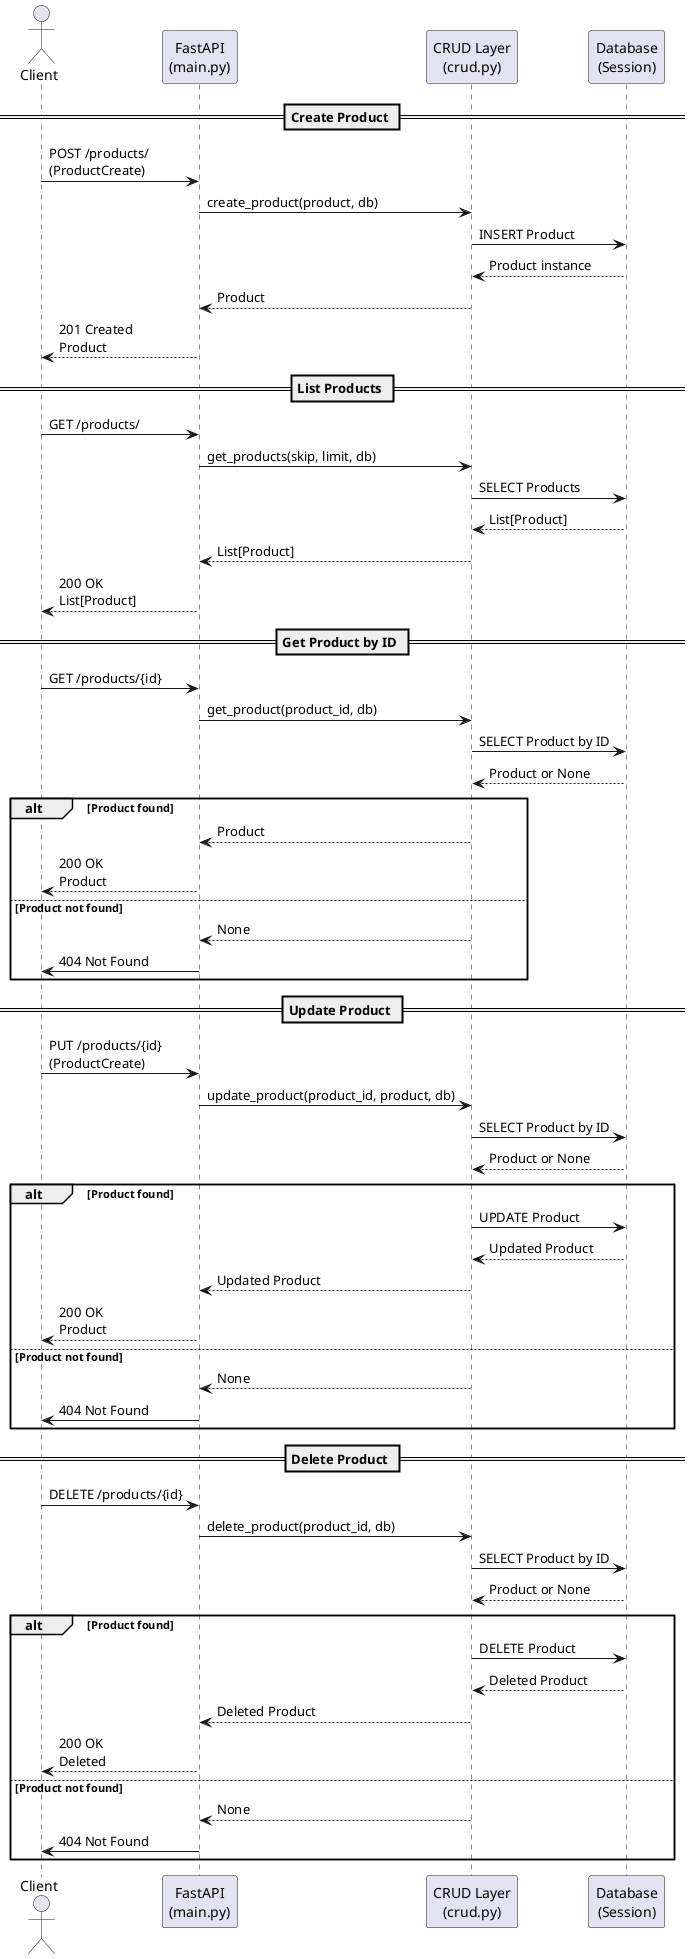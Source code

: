 @startuml
actor Client
participant "FastAPI\n(main.py)" as API
participant "CRUD Layer\n(crud.py)" as CRUD
participant "Database\n(Session)" as DB

== Create Product ==
Client -> API : POST /products/\n(ProductCreate)
API -> CRUD : create_product(product, db)
CRUD -> DB : INSERT Product
DB --> CRUD : Product instance
CRUD --> API : Product
API --> Client : 201 Created\nProduct

== List Products ==
Client -> API : GET /products/
API -> CRUD : get_products(skip, limit, db)
CRUD -> DB : SELECT Products
DB --> CRUD : List[Product]
CRUD --> API : List[Product]
API --> Client : 200 OK\nList[Product]

== Get Product by ID ==
Client -> API : GET /products/{id}
API -> CRUD : get_product(product_id, db)
CRUD -> DB : SELECT Product by ID
DB --> CRUD : Product or None
alt Product found
    CRUD --> API : Product
    API --> Client : 200 OK\nProduct
else Product not found
    CRUD --> API : None
    API -> Client : 404 Not Found
end

== Update Product ==
Client -> API : PUT /products/{id}\n(ProductCreate)
API -> CRUD : update_product(product_id, product, db)
CRUD -> DB : SELECT Product by ID
DB --> CRUD : Product or None
alt Product found
    CRUD -> DB : UPDATE Product
    DB --> CRUD : Updated Product
    CRUD --> API : Updated Product
    API --> Client : 200 OK\nProduct
else Product not found
    CRUD --> API : None
    API -> Client : 404 Not Found
end

== Delete Product ==
Client -> API : DELETE /products/{id}
API -> CRUD : delete_product(product_id, db)
CRUD -> DB : SELECT Product by ID
DB --> CRUD : Product or None
alt Product found
    CRUD -> DB : DELETE Product
    DB --> CRUD : Deleted Product
    CRUD --> API : Deleted Product
    API --> Client : 200 OK\nDeleted
else Product not found
    CRUD --> API : None
    API -> Client : 404 Not Found
end
@enduml